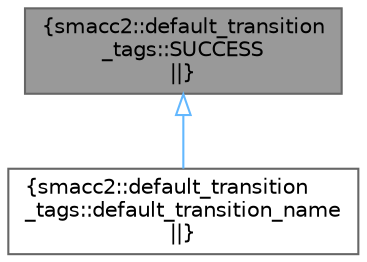digraph "smacc2::default_transition_tags::SUCCESS"
{
 // LATEX_PDF_SIZE
  bgcolor="transparent";
  edge [fontname=Helvetica,fontsize=10,labelfontname=Helvetica,labelfontsize=10];
  node [fontname=Helvetica,fontsize=10,shape=box,height=0.2,width=0.4];
  Node1 [label="{smacc2::default_transition\l_tags::SUCCESS\n||}",height=0.2,width=0.4,color="gray40", fillcolor="grey60", style="filled", fontcolor="black",tooltip=" "];
  Node1 -> Node2 [dir="back",color="steelblue1",style="solid",arrowtail="onormal"];
  Node2 [label="{smacc2::default_transition\l_tags::default_transition_name\n||}",height=0.2,width=0.4,color="gray40", fillcolor="white", style="filled",URL="$structsmacc2_1_1default__transition__tags_1_1default__transition__name.html",tooltip=" "];
}
